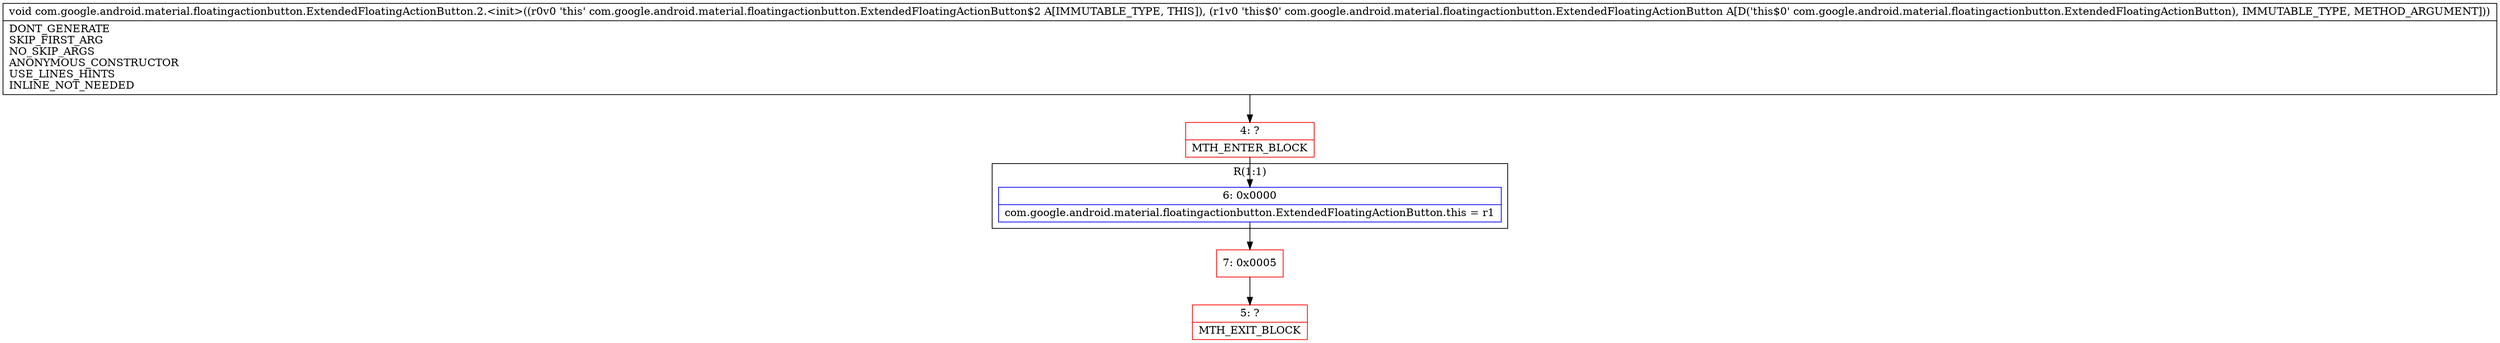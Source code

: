 digraph "CFG forcom.google.android.material.floatingactionbutton.ExtendedFloatingActionButton.2.\<init\>(Lcom\/google\/android\/material\/floatingactionbutton\/ExtendedFloatingActionButton;)V" {
subgraph cluster_Region_710089180 {
label = "R(1:1)";
node [shape=record,color=blue];
Node_6 [shape=record,label="{6\:\ 0x0000|com.google.android.material.floatingactionbutton.ExtendedFloatingActionButton.this = r1\l}"];
}
Node_4 [shape=record,color=red,label="{4\:\ ?|MTH_ENTER_BLOCK\l}"];
Node_7 [shape=record,color=red,label="{7\:\ 0x0005}"];
Node_5 [shape=record,color=red,label="{5\:\ ?|MTH_EXIT_BLOCK\l}"];
MethodNode[shape=record,label="{void com.google.android.material.floatingactionbutton.ExtendedFloatingActionButton.2.\<init\>((r0v0 'this' com.google.android.material.floatingactionbutton.ExtendedFloatingActionButton$2 A[IMMUTABLE_TYPE, THIS]), (r1v0 'this$0' com.google.android.material.floatingactionbutton.ExtendedFloatingActionButton A[D('this$0' com.google.android.material.floatingactionbutton.ExtendedFloatingActionButton), IMMUTABLE_TYPE, METHOD_ARGUMENT]))  | DONT_GENERATE\lSKIP_FIRST_ARG\lNO_SKIP_ARGS\lANONYMOUS_CONSTRUCTOR\lUSE_LINES_HINTS\lINLINE_NOT_NEEDED\l}"];
MethodNode -> Node_4;Node_6 -> Node_7;
Node_4 -> Node_6;
Node_7 -> Node_5;
}

